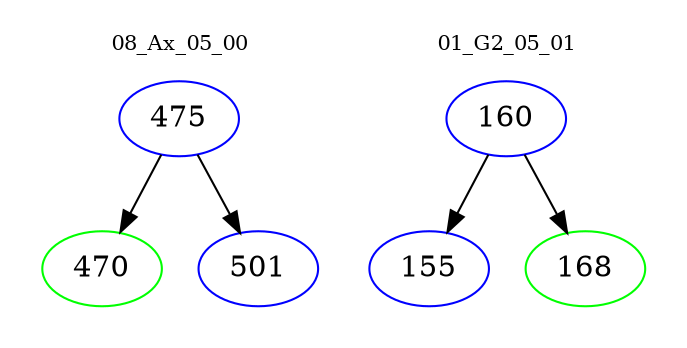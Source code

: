 digraph{
subgraph cluster_0 {
color = white
label = "08_Ax_05_00";
fontsize=10;
T0_475 [label="475", color="blue"]
T0_475 -> T0_470 [color="black"]
T0_470 [label="470", color="green"]
T0_475 -> T0_501 [color="black"]
T0_501 [label="501", color="blue"]
}
subgraph cluster_1 {
color = white
label = "01_G2_05_01";
fontsize=10;
T1_160 [label="160", color="blue"]
T1_160 -> T1_155 [color="black"]
T1_155 [label="155", color="blue"]
T1_160 -> T1_168 [color="black"]
T1_168 [label="168", color="green"]
}
}
